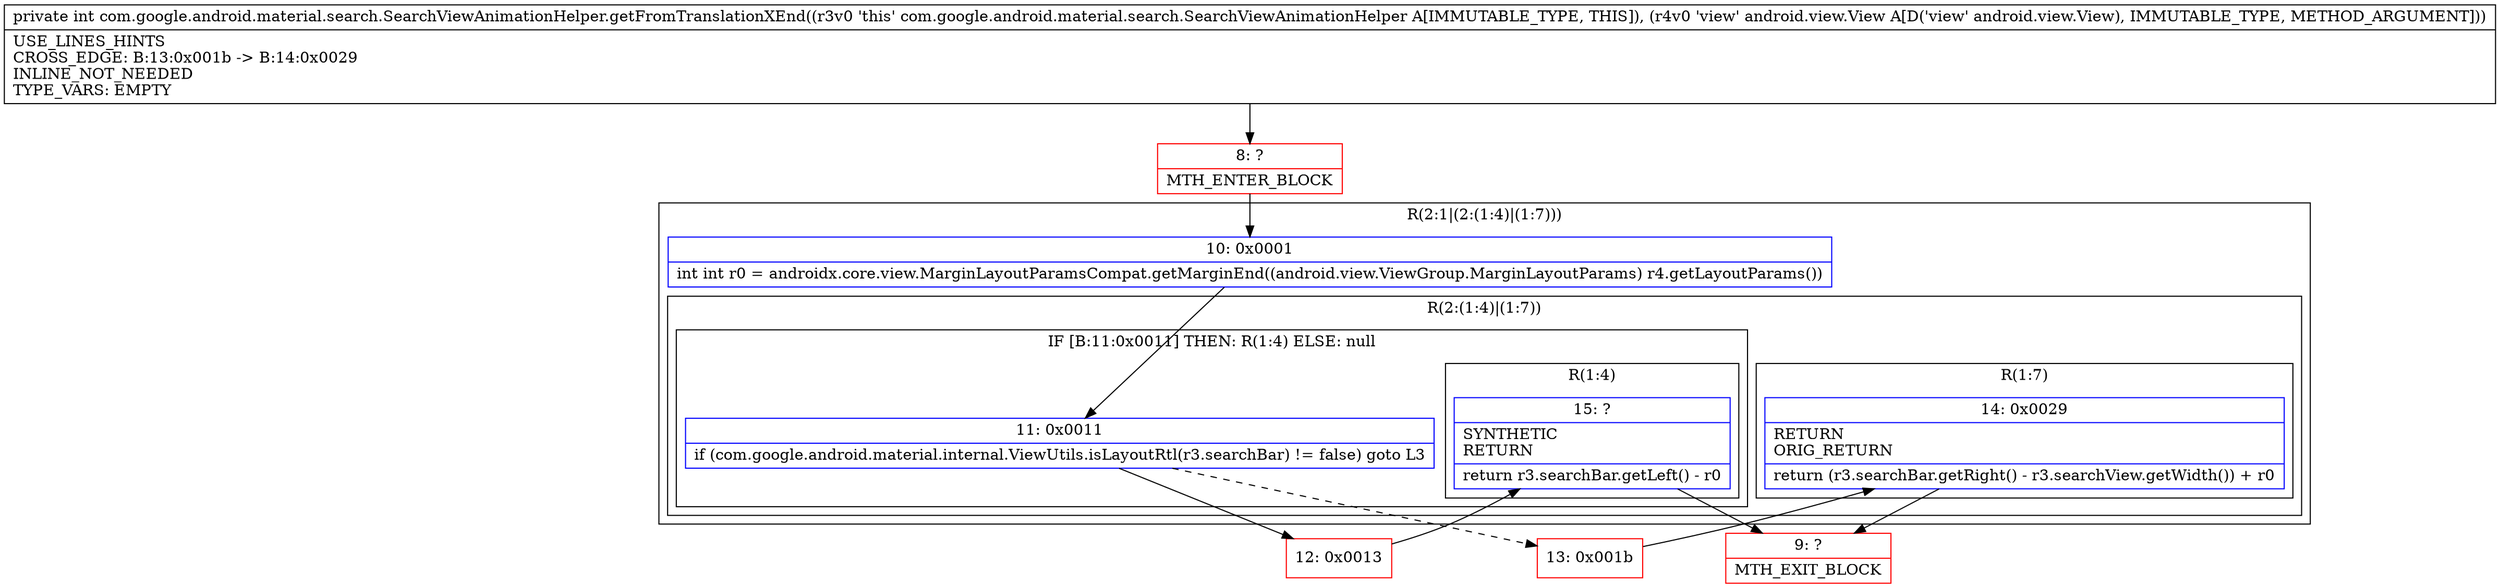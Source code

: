 digraph "CFG forcom.google.android.material.search.SearchViewAnimationHelper.getFromTranslationXEnd(Landroid\/view\/View;)I" {
subgraph cluster_Region_340175302 {
label = "R(2:1|(2:(1:4)|(1:7)))";
node [shape=record,color=blue];
Node_10 [shape=record,label="{10\:\ 0x0001|int int r0 = androidx.core.view.MarginLayoutParamsCompat.getMarginEnd((android.view.ViewGroup.MarginLayoutParams) r4.getLayoutParams())\l}"];
subgraph cluster_Region_1148111635 {
label = "R(2:(1:4)|(1:7))";
node [shape=record,color=blue];
subgraph cluster_IfRegion_837047881 {
label = "IF [B:11:0x0011] THEN: R(1:4) ELSE: null";
node [shape=record,color=blue];
Node_11 [shape=record,label="{11\:\ 0x0011|if (com.google.android.material.internal.ViewUtils.isLayoutRtl(r3.searchBar) != false) goto L3\l}"];
subgraph cluster_Region_1301347431 {
label = "R(1:4)";
node [shape=record,color=blue];
Node_15 [shape=record,label="{15\:\ ?|SYNTHETIC\lRETURN\l|return r3.searchBar.getLeft() \- r0\l}"];
}
}
subgraph cluster_Region_1346519167 {
label = "R(1:7)";
node [shape=record,color=blue];
Node_14 [shape=record,label="{14\:\ 0x0029|RETURN\lORIG_RETURN\l|return (r3.searchBar.getRight() \- r3.searchView.getWidth()) + r0\l}"];
}
}
}
Node_8 [shape=record,color=red,label="{8\:\ ?|MTH_ENTER_BLOCK\l}"];
Node_12 [shape=record,color=red,label="{12\:\ 0x0013}"];
Node_9 [shape=record,color=red,label="{9\:\ ?|MTH_EXIT_BLOCK\l}"];
Node_13 [shape=record,color=red,label="{13\:\ 0x001b}"];
MethodNode[shape=record,label="{private int com.google.android.material.search.SearchViewAnimationHelper.getFromTranslationXEnd((r3v0 'this' com.google.android.material.search.SearchViewAnimationHelper A[IMMUTABLE_TYPE, THIS]), (r4v0 'view' android.view.View A[D('view' android.view.View), IMMUTABLE_TYPE, METHOD_ARGUMENT]))  | USE_LINES_HINTS\lCROSS_EDGE: B:13:0x001b \-\> B:14:0x0029\lINLINE_NOT_NEEDED\lTYPE_VARS: EMPTY\l}"];
MethodNode -> Node_8;Node_10 -> Node_11;
Node_11 -> Node_12;
Node_11 -> Node_13[style=dashed];
Node_15 -> Node_9;
Node_14 -> Node_9;
Node_8 -> Node_10;
Node_12 -> Node_15;
Node_13 -> Node_14;
}

